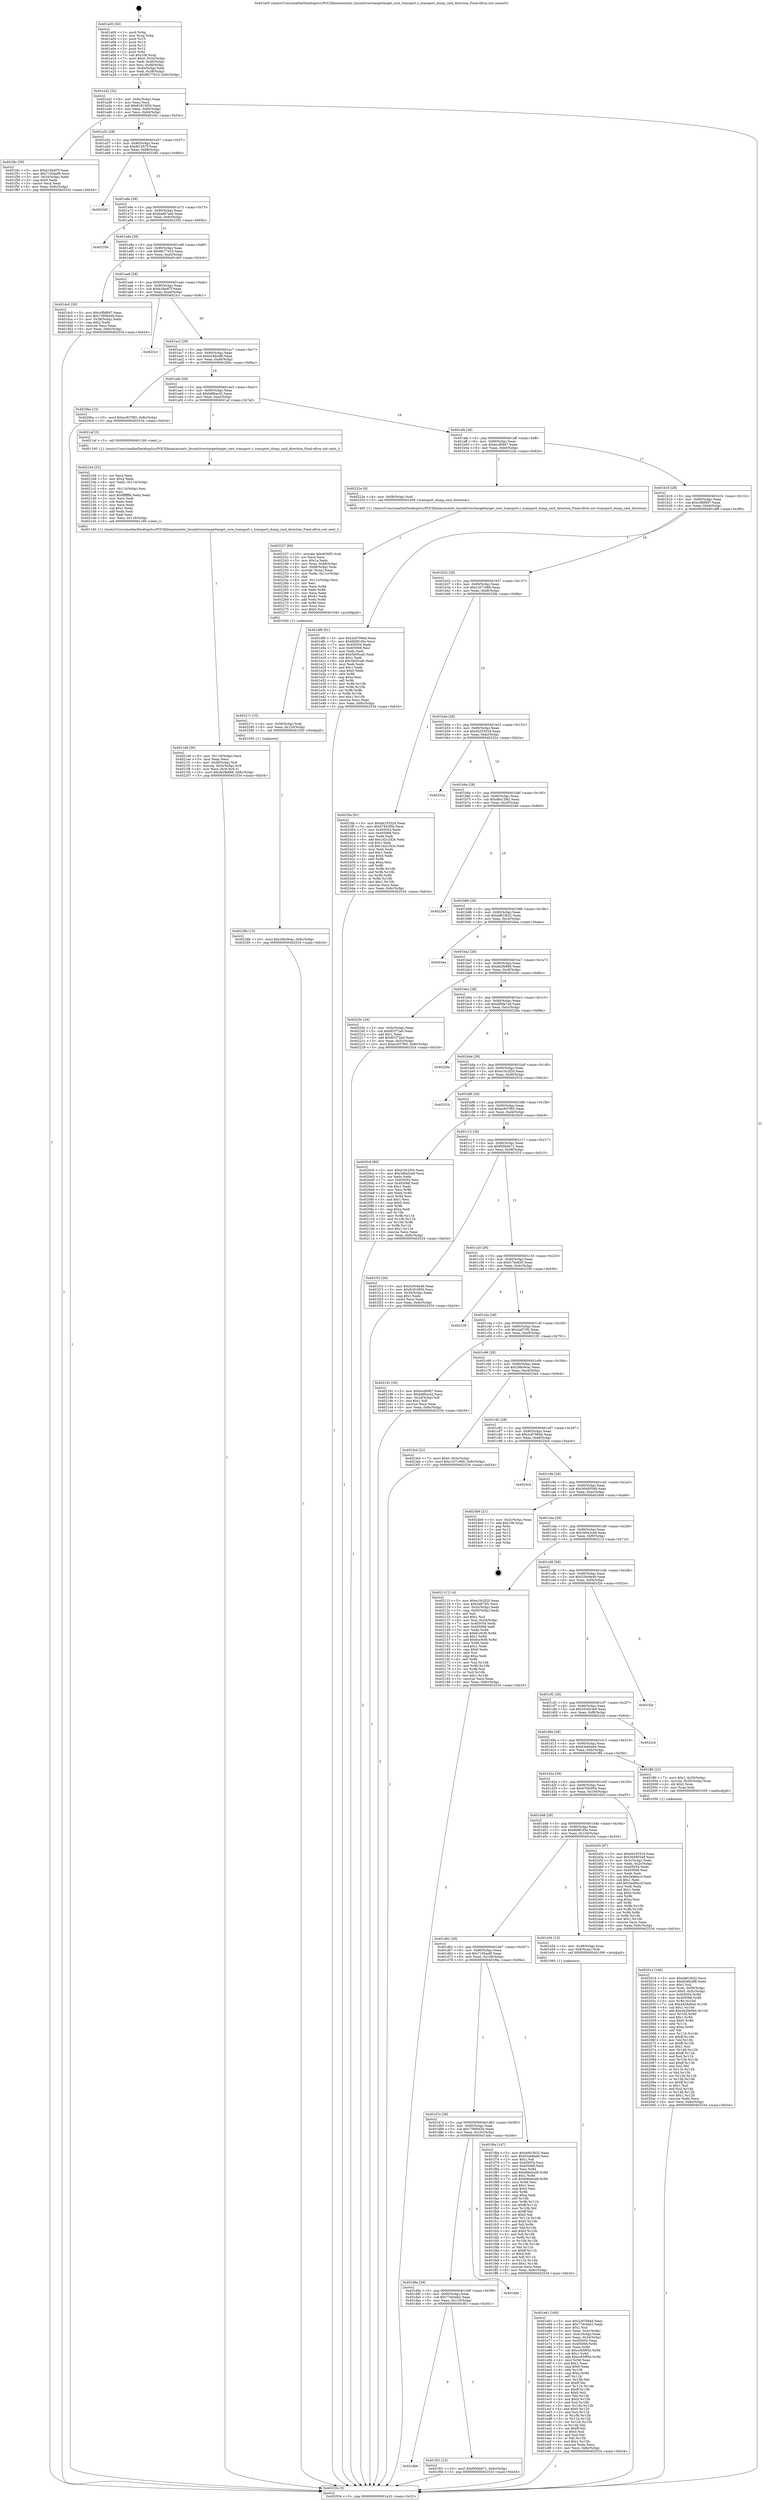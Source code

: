 digraph "0x401a00" {
  label = "0x401a00 (/mnt/c/Users/mathe/Desktop/tcc/POCII/binaries/extr_linuxdriverstargettarget_core_transport.c_transport_dump_cmd_direction_Final-ollvm.out::main(0))"
  labelloc = "t"
  node[shape=record]

  Entry [label="",width=0.3,height=0.3,shape=circle,fillcolor=black,style=filled]
  "0x401a32" [label="{
     0x401a32 [32]\l
     | [instrs]\l
     &nbsp;&nbsp;0x401a32 \<+6\>: mov -0x8c(%rbp),%eax\l
     &nbsp;&nbsp;0x401a38 \<+2\>: mov %eax,%ecx\l
     &nbsp;&nbsp;0x401a3a \<+6\>: sub $0x81810f30,%ecx\l
     &nbsp;&nbsp;0x401a40 \<+6\>: mov %eax,-0x90(%rbp)\l
     &nbsp;&nbsp;0x401a46 \<+6\>: mov %ecx,-0x94(%rbp)\l
     &nbsp;&nbsp;0x401a4c \<+6\>: je 0000000000401f4c \<main+0x54c\>\l
  }"]
  "0x401f4c" [label="{
     0x401f4c [30]\l
     | [instrs]\l
     &nbsp;&nbsp;0x401f4c \<+5\>: mov $0xb19a4f7f,%eax\l
     &nbsp;&nbsp;0x401f51 \<+5\>: mov $0x7195aef9,%ecx\l
     &nbsp;&nbsp;0x401f56 \<+3\>: mov -0x34(%rbp),%edx\l
     &nbsp;&nbsp;0x401f59 \<+3\>: cmp $0x0,%edx\l
     &nbsp;&nbsp;0x401f5c \<+3\>: cmove %ecx,%eax\l
     &nbsp;&nbsp;0x401f5f \<+6\>: mov %eax,-0x8c(%rbp)\l
     &nbsp;&nbsp;0x401f65 \<+5\>: jmp 0000000000402534 \<main+0xb34\>\l
  }"]
  "0x401a52" [label="{
     0x401a52 [28]\l
     | [instrs]\l
     &nbsp;&nbsp;0x401a52 \<+5\>: jmp 0000000000401a57 \<main+0x57\>\l
     &nbsp;&nbsp;0x401a57 \<+6\>: mov -0x90(%rbp),%eax\l
     &nbsp;&nbsp;0x401a5d \<+5\>: sub $0x8f12fc7f,%eax\l
     &nbsp;&nbsp;0x401a62 \<+6\>: mov %eax,-0x98(%rbp)\l
     &nbsp;&nbsp;0x401a68 \<+6\>: je 00000000004023d0 \<main+0x9d0\>\l
  }"]
  Exit [label="",width=0.3,height=0.3,shape=circle,fillcolor=black,style=filled,peripheries=2]
  "0x4023d0" [label="{
     0x4023d0\l
  }", style=dashed]
  "0x401a6e" [label="{
     0x401a6e [28]\l
     | [instrs]\l
     &nbsp;&nbsp;0x401a6e \<+5\>: jmp 0000000000401a73 \<main+0x73\>\l
     &nbsp;&nbsp;0x401a73 \<+6\>: mov -0x90(%rbp),%eax\l
     &nbsp;&nbsp;0x401a79 \<+5\>: sub $0x9ad67ae0,%eax\l
     &nbsp;&nbsp;0x401a7e \<+6\>: mov %eax,-0x9c(%rbp)\l
     &nbsp;&nbsp;0x401a84 \<+6\>: je 000000000040235b \<main+0x95b\>\l
  }"]
  "0x40228b" [label="{
     0x40228b [15]\l
     | [instrs]\l
     &nbsp;&nbsp;0x40228b \<+10\>: movl $0x29bc9cac,-0x8c(%rbp)\l
     &nbsp;&nbsp;0x402295 \<+5\>: jmp 0000000000402534 \<main+0xb34\>\l
  }"]
  "0x40235b" [label="{
     0x40235b\l
  }", style=dashed]
  "0x401a8a" [label="{
     0x401a8a [28]\l
     | [instrs]\l
     &nbsp;&nbsp;0x401a8a \<+5\>: jmp 0000000000401a8f \<main+0x8f\>\l
     &nbsp;&nbsp;0x401a8f \<+6\>: mov -0x90(%rbp),%eax\l
     &nbsp;&nbsp;0x401a95 \<+5\>: sub $0x9fc77d10,%eax\l
     &nbsp;&nbsp;0x401a9a \<+6\>: mov %eax,-0xa0(%rbp)\l
     &nbsp;&nbsp;0x401aa0 \<+6\>: je 0000000000401dc0 \<main+0x3c0\>\l
  }"]
  "0x40227c" [label="{
     0x40227c [15]\l
     | [instrs]\l
     &nbsp;&nbsp;0x40227c \<+4\>: mov -0x58(%rbp),%rdi\l
     &nbsp;&nbsp;0x402280 \<+6\>: mov %eax,-0x120(%rbp)\l
     &nbsp;&nbsp;0x402286 \<+5\>: call 0000000000401030 \<free@plt\>\l
     | [calls]\l
     &nbsp;&nbsp;0x401030 \{1\} (unknown)\l
  }"]
  "0x401dc0" [label="{
     0x401dc0 [30]\l
     | [instrs]\l
     &nbsp;&nbsp;0x401dc0 \<+5\>: mov $0xc0fbf697,%eax\l
     &nbsp;&nbsp;0x401dc5 \<+5\>: mov $0x7390b45b,%ecx\l
     &nbsp;&nbsp;0x401dca \<+3\>: mov -0x38(%rbp),%edx\l
     &nbsp;&nbsp;0x401dcd \<+3\>: cmp $0x2,%edx\l
     &nbsp;&nbsp;0x401dd0 \<+3\>: cmovne %ecx,%eax\l
     &nbsp;&nbsp;0x401dd3 \<+6\>: mov %eax,-0x8c(%rbp)\l
     &nbsp;&nbsp;0x401dd9 \<+5\>: jmp 0000000000402534 \<main+0xb34\>\l
  }"]
  "0x401aa6" [label="{
     0x401aa6 [28]\l
     | [instrs]\l
     &nbsp;&nbsp;0x401aa6 \<+5\>: jmp 0000000000401aab \<main+0xab\>\l
     &nbsp;&nbsp;0x401aab \<+6\>: mov -0x90(%rbp),%eax\l
     &nbsp;&nbsp;0x401ab1 \<+5\>: sub $0xb19a4f7f,%eax\l
     &nbsp;&nbsp;0x401ab6 \<+6\>: mov %eax,-0xa4(%rbp)\l
     &nbsp;&nbsp;0x401abc \<+6\>: je 00000000004023c1 \<main+0x9c1\>\l
  }"]
  "0x402534" [label="{
     0x402534 [5]\l
     | [instrs]\l
     &nbsp;&nbsp;0x402534 \<+5\>: jmp 0000000000401a32 \<main+0x32\>\l
  }"]
  "0x401a00" [label="{
     0x401a00 [50]\l
     | [instrs]\l
     &nbsp;&nbsp;0x401a00 \<+1\>: push %rbp\l
     &nbsp;&nbsp;0x401a01 \<+3\>: mov %rsp,%rbp\l
     &nbsp;&nbsp;0x401a04 \<+2\>: push %r15\l
     &nbsp;&nbsp;0x401a06 \<+2\>: push %r14\l
     &nbsp;&nbsp;0x401a08 \<+2\>: push %r13\l
     &nbsp;&nbsp;0x401a0a \<+2\>: push %r12\l
     &nbsp;&nbsp;0x401a0c \<+1\>: push %rbx\l
     &nbsp;&nbsp;0x401a0d \<+7\>: sub $0x108,%rsp\l
     &nbsp;&nbsp;0x401a14 \<+7\>: movl $0x0,-0x3c(%rbp)\l
     &nbsp;&nbsp;0x401a1b \<+3\>: mov %edi,-0x40(%rbp)\l
     &nbsp;&nbsp;0x401a1e \<+4\>: mov %rsi,-0x48(%rbp)\l
     &nbsp;&nbsp;0x401a22 \<+3\>: mov -0x40(%rbp),%edi\l
     &nbsp;&nbsp;0x401a25 \<+3\>: mov %edi,-0x38(%rbp)\l
     &nbsp;&nbsp;0x401a28 \<+10\>: movl $0x9fc77d10,-0x8c(%rbp)\l
  }"]
  "0x402237" [label="{
     0x402237 [69]\l
     | [instrs]\l
     &nbsp;&nbsp;0x402237 \<+10\>: movabs $0x4030f3,%rdi\l
     &nbsp;&nbsp;0x402241 \<+2\>: xor %ecx,%ecx\l
     &nbsp;&nbsp;0x402243 \<+5\>: mov $0x1a,%edx\l
     &nbsp;&nbsp;0x402248 \<+4\>: mov %rax,-0x68(%rbp)\l
     &nbsp;&nbsp;0x40224c \<+4\>: mov -0x68(%rbp),%rax\l
     &nbsp;&nbsp;0x402250 \<+3\>: movzbl (%rax),%eax\l
     &nbsp;&nbsp;0x402253 \<+6\>: mov %edx,-0x11c(%rbp)\l
     &nbsp;&nbsp;0x402259 \<+1\>: cltd\l
     &nbsp;&nbsp;0x40225a \<+6\>: mov -0x11c(%rbp),%esi\l
     &nbsp;&nbsp;0x402260 \<+2\>: idiv %esi\l
     &nbsp;&nbsp;0x402262 \<+3\>: mov %ecx,%r8d\l
     &nbsp;&nbsp;0x402265 \<+3\>: sub %edx,%r8d\l
     &nbsp;&nbsp;0x402268 \<+2\>: mov %ecx,%edx\l
     &nbsp;&nbsp;0x40226a \<+3\>: sub $0x61,%edx\l
     &nbsp;&nbsp;0x40226d \<+3\>: add %edx,%r8d\l
     &nbsp;&nbsp;0x402270 \<+3\>: sub %r8d,%ecx\l
     &nbsp;&nbsp;0x402273 \<+2\>: mov %ecx,%esi\l
     &nbsp;&nbsp;0x402275 \<+2\>: mov $0x0,%al\l
     &nbsp;&nbsp;0x402277 \<+5\>: call 0000000000401040 \<printf@plt\>\l
     | [calls]\l
     &nbsp;&nbsp;0x401040 \{1\} (unknown)\l
  }"]
  "0x4023c1" [label="{
     0x4023c1\l
  }", style=dashed]
  "0x401ac2" [label="{
     0x401ac2 [28]\l
     | [instrs]\l
     &nbsp;&nbsp;0x401ac2 \<+5\>: jmp 0000000000401ac7 \<main+0xc7\>\l
     &nbsp;&nbsp;0x401ac7 \<+6\>: mov -0x90(%rbp),%eax\l
     &nbsp;&nbsp;0x401acd \<+5\>: sub $0xb246cdf8,%eax\l
     &nbsp;&nbsp;0x401ad2 \<+6\>: mov %eax,-0xa8(%rbp)\l
     &nbsp;&nbsp;0x401ad8 \<+6\>: je 00000000004020ba \<main+0x6ba\>\l
  }"]
  "0x4021e8" [label="{
     0x4021e8 [36]\l
     | [instrs]\l
     &nbsp;&nbsp;0x4021e8 \<+6\>: mov -0x118(%rbp),%ecx\l
     &nbsp;&nbsp;0x4021ee \<+3\>: imul %eax,%ecx\l
     &nbsp;&nbsp;0x4021f1 \<+4\>: mov -0x58(%rbp),%r8\l
     &nbsp;&nbsp;0x4021f5 \<+4\>: movslq -0x5c(%rbp),%r9\l
     &nbsp;&nbsp;0x4021f9 \<+4\>: mov %ecx,(%r8,%r9,4)\l
     &nbsp;&nbsp;0x4021fd \<+10\>: movl $0xde2fe868,-0x8c(%rbp)\l
     &nbsp;&nbsp;0x402207 \<+5\>: jmp 0000000000402534 \<main+0xb34\>\l
  }"]
  "0x4020ba" [label="{
     0x4020ba [15]\l
     | [instrs]\l
     &nbsp;&nbsp;0x4020ba \<+10\>: movl $0xec937f65,-0x8c(%rbp)\l
     &nbsp;&nbsp;0x4020c4 \<+5\>: jmp 0000000000402534 \<main+0xb34\>\l
  }"]
  "0x401ade" [label="{
     0x401ade [28]\l
     | [instrs]\l
     &nbsp;&nbsp;0x401ade \<+5\>: jmp 0000000000401ae3 \<main+0xe3\>\l
     &nbsp;&nbsp;0x401ae3 \<+6\>: mov -0x90(%rbp),%eax\l
     &nbsp;&nbsp;0x401ae9 \<+5\>: sub $0xb8f0ac42,%eax\l
     &nbsp;&nbsp;0x401aee \<+6\>: mov %eax,-0xac(%rbp)\l
     &nbsp;&nbsp;0x401af4 \<+6\>: je 00000000004021af \<main+0x7af\>\l
  }"]
  "0x4021b4" [label="{
     0x4021b4 [52]\l
     | [instrs]\l
     &nbsp;&nbsp;0x4021b4 \<+2\>: xor %ecx,%ecx\l
     &nbsp;&nbsp;0x4021b6 \<+5\>: mov $0x2,%edx\l
     &nbsp;&nbsp;0x4021bb \<+6\>: mov %edx,-0x114(%rbp)\l
     &nbsp;&nbsp;0x4021c1 \<+1\>: cltd\l
     &nbsp;&nbsp;0x4021c2 \<+6\>: mov -0x114(%rbp),%esi\l
     &nbsp;&nbsp;0x4021c8 \<+2\>: idiv %esi\l
     &nbsp;&nbsp;0x4021ca \<+6\>: imul $0xfffffffe,%edx,%edx\l
     &nbsp;&nbsp;0x4021d0 \<+2\>: mov %ecx,%edi\l
     &nbsp;&nbsp;0x4021d2 \<+2\>: sub %edx,%edi\l
     &nbsp;&nbsp;0x4021d4 \<+2\>: mov %ecx,%edx\l
     &nbsp;&nbsp;0x4021d6 \<+3\>: sub $0x1,%edx\l
     &nbsp;&nbsp;0x4021d9 \<+2\>: add %edx,%edi\l
     &nbsp;&nbsp;0x4021db \<+2\>: sub %edi,%ecx\l
     &nbsp;&nbsp;0x4021dd \<+6\>: mov %ecx,-0x118(%rbp)\l
     &nbsp;&nbsp;0x4021e3 \<+5\>: call 0000000000401160 \<next_i\>\l
     | [calls]\l
     &nbsp;&nbsp;0x401160 \{1\} (/mnt/c/Users/mathe/Desktop/tcc/POCII/binaries/extr_linuxdriverstargettarget_core_transport.c_transport_dump_cmd_direction_Final-ollvm.out::next_i)\l
  }"]
  "0x4021af" [label="{
     0x4021af [5]\l
     | [instrs]\l
     &nbsp;&nbsp;0x4021af \<+5\>: call 0000000000401160 \<next_i\>\l
     | [calls]\l
     &nbsp;&nbsp;0x401160 \{1\} (/mnt/c/Users/mathe/Desktop/tcc/POCII/binaries/extr_linuxdriverstargettarget_core_transport.c_transport_dump_cmd_direction_Final-ollvm.out::next_i)\l
  }"]
  "0x401afa" [label="{
     0x401afa [28]\l
     | [instrs]\l
     &nbsp;&nbsp;0x401afa \<+5\>: jmp 0000000000401aff \<main+0xff\>\l
     &nbsp;&nbsp;0x401aff \<+6\>: mov -0x90(%rbp),%eax\l
     &nbsp;&nbsp;0x401b05 \<+5\>: sub $0xbcc80fd7,%eax\l
     &nbsp;&nbsp;0x401b0a \<+6\>: mov %eax,-0xb0(%rbp)\l
     &nbsp;&nbsp;0x401b10 \<+6\>: je 000000000040222e \<main+0x82e\>\l
  }"]
  "0x402014" [label="{
     0x402014 [166]\l
     | [instrs]\l
     &nbsp;&nbsp;0x402014 \<+5\>: mov $0xdd61fb32,%ecx\l
     &nbsp;&nbsp;0x402019 \<+5\>: mov $0xb246cdf8,%edx\l
     &nbsp;&nbsp;0x40201e \<+3\>: mov $0x1,%sil\l
     &nbsp;&nbsp;0x402021 \<+4\>: mov %rax,-0x58(%rbp)\l
     &nbsp;&nbsp;0x402025 \<+7\>: movl $0x0,-0x5c(%rbp)\l
     &nbsp;&nbsp;0x40202c \<+8\>: mov 0x405054,%r8d\l
     &nbsp;&nbsp;0x402034 \<+8\>: mov 0x405068,%r9d\l
     &nbsp;&nbsp;0x40203c \<+3\>: mov %r8d,%r10d\l
     &nbsp;&nbsp;0x40203f \<+7\>: sub $0x4428e944,%r10d\l
     &nbsp;&nbsp;0x402046 \<+4\>: sub $0x1,%r10d\l
     &nbsp;&nbsp;0x40204a \<+7\>: add $0x4428e944,%r10d\l
     &nbsp;&nbsp;0x402051 \<+4\>: imul %r10d,%r8d\l
     &nbsp;&nbsp;0x402055 \<+4\>: and $0x1,%r8d\l
     &nbsp;&nbsp;0x402059 \<+4\>: cmp $0x0,%r8d\l
     &nbsp;&nbsp;0x40205d \<+4\>: sete %r11b\l
     &nbsp;&nbsp;0x402061 \<+4\>: cmp $0xa,%r9d\l
     &nbsp;&nbsp;0x402065 \<+3\>: setl %bl\l
     &nbsp;&nbsp;0x402068 \<+3\>: mov %r11b,%r14b\l
     &nbsp;&nbsp;0x40206b \<+4\>: xor $0xff,%r14b\l
     &nbsp;&nbsp;0x40206f \<+3\>: mov %bl,%r15b\l
     &nbsp;&nbsp;0x402072 \<+4\>: xor $0xff,%r15b\l
     &nbsp;&nbsp;0x402076 \<+4\>: xor $0x1,%sil\l
     &nbsp;&nbsp;0x40207a \<+3\>: mov %r14b,%r12b\l
     &nbsp;&nbsp;0x40207d \<+4\>: and $0xff,%r12b\l
     &nbsp;&nbsp;0x402081 \<+3\>: and %sil,%r11b\l
     &nbsp;&nbsp;0x402084 \<+3\>: mov %r15b,%r13b\l
     &nbsp;&nbsp;0x402087 \<+4\>: and $0xff,%r13b\l
     &nbsp;&nbsp;0x40208b \<+3\>: and %sil,%bl\l
     &nbsp;&nbsp;0x40208e \<+3\>: or %r11b,%r12b\l
     &nbsp;&nbsp;0x402091 \<+3\>: or %bl,%r13b\l
     &nbsp;&nbsp;0x402094 \<+3\>: xor %r13b,%r12b\l
     &nbsp;&nbsp;0x402097 \<+3\>: or %r15b,%r14b\l
     &nbsp;&nbsp;0x40209a \<+4\>: xor $0xff,%r14b\l
     &nbsp;&nbsp;0x40209e \<+4\>: or $0x1,%sil\l
     &nbsp;&nbsp;0x4020a2 \<+3\>: and %sil,%r14b\l
     &nbsp;&nbsp;0x4020a5 \<+3\>: or %r14b,%r12b\l
     &nbsp;&nbsp;0x4020a8 \<+4\>: test $0x1,%r12b\l
     &nbsp;&nbsp;0x4020ac \<+3\>: cmovne %edx,%ecx\l
     &nbsp;&nbsp;0x4020af \<+6\>: mov %ecx,-0x8c(%rbp)\l
     &nbsp;&nbsp;0x4020b5 \<+5\>: jmp 0000000000402534 \<main+0xb34\>\l
  }"]
  "0x40222e" [label="{
     0x40222e [9]\l
     | [instrs]\l
     &nbsp;&nbsp;0x40222e \<+4\>: mov -0x58(%rbp),%rdi\l
     &nbsp;&nbsp;0x402232 \<+5\>: call 0000000000401400 \<transport_dump_cmd_direction\>\l
     | [calls]\l
     &nbsp;&nbsp;0x401400 \{1\} (/mnt/c/Users/mathe/Desktop/tcc/POCII/binaries/extr_linuxdriverstargettarget_core_transport.c_transport_dump_cmd_direction_Final-ollvm.out::transport_dump_cmd_direction)\l
  }"]
  "0x401b16" [label="{
     0x401b16 [28]\l
     | [instrs]\l
     &nbsp;&nbsp;0x401b16 \<+5\>: jmp 0000000000401b1b \<main+0x11b\>\l
     &nbsp;&nbsp;0x401b1b \<+6\>: mov -0x90(%rbp),%eax\l
     &nbsp;&nbsp;0x401b21 \<+5\>: sub $0xc0fbf697,%eax\l
     &nbsp;&nbsp;0x401b26 \<+6\>: mov %eax,-0xb4(%rbp)\l
     &nbsp;&nbsp;0x401b2c \<+6\>: je 0000000000401df9 \<main+0x3f9\>\l
  }"]
  "0x401db6" [label="{
     0x401db6\l
  }", style=dashed]
  "0x401df9" [label="{
     0x401df9 [91]\l
     | [instrs]\l
     &nbsp;&nbsp;0x401df9 \<+5\>: mov $0x2c67084d,%eax\l
     &nbsp;&nbsp;0x401dfe \<+5\>: mov $0x6b9f1d5e,%ecx\l
     &nbsp;&nbsp;0x401e03 \<+7\>: mov 0x405054,%edx\l
     &nbsp;&nbsp;0x401e0a \<+7\>: mov 0x405068,%esi\l
     &nbsp;&nbsp;0x401e11 \<+2\>: mov %edx,%edi\l
     &nbsp;&nbsp;0x401e13 \<+6\>: add $0x5b05cafc,%edi\l
     &nbsp;&nbsp;0x401e19 \<+3\>: sub $0x1,%edi\l
     &nbsp;&nbsp;0x401e1c \<+6\>: sub $0x5b05cafc,%edi\l
     &nbsp;&nbsp;0x401e22 \<+3\>: imul %edi,%edx\l
     &nbsp;&nbsp;0x401e25 \<+3\>: and $0x1,%edx\l
     &nbsp;&nbsp;0x401e28 \<+3\>: cmp $0x0,%edx\l
     &nbsp;&nbsp;0x401e2b \<+4\>: sete %r8b\l
     &nbsp;&nbsp;0x401e2f \<+3\>: cmp $0xa,%esi\l
     &nbsp;&nbsp;0x401e32 \<+4\>: setl %r9b\l
     &nbsp;&nbsp;0x401e36 \<+3\>: mov %r8b,%r10b\l
     &nbsp;&nbsp;0x401e39 \<+3\>: and %r9b,%r10b\l
     &nbsp;&nbsp;0x401e3c \<+3\>: xor %r9b,%r8b\l
     &nbsp;&nbsp;0x401e3f \<+3\>: or %r8b,%r10b\l
     &nbsp;&nbsp;0x401e42 \<+4\>: test $0x1,%r10b\l
     &nbsp;&nbsp;0x401e46 \<+3\>: cmovne %ecx,%eax\l
     &nbsp;&nbsp;0x401e49 \<+6\>: mov %eax,-0x8c(%rbp)\l
     &nbsp;&nbsp;0x401e4f \<+5\>: jmp 0000000000402534 \<main+0xb34\>\l
  }"]
  "0x401b32" [label="{
     0x401b32 [28]\l
     | [instrs]\l
     &nbsp;&nbsp;0x401b32 \<+5\>: jmp 0000000000401b37 \<main+0x137\>\l
     &nbsp;&nbsp;0x401b37 \<+6\>: mov -0x90(%rbp),%eax\l
     &nbsp;&nbsp;0x401b3d \<+5\>: sub $0xc1671669,%eax\l
     &nbsp;&nbsp;0x401b42 \<+6\>: mov %eax,-0xb8(%rbp)\l
     &nbsp;&nbsp;0x401b48 \<+6\>: je 00000000004023fa \<main+0x9fa\>\l
  }"]
  "0x401f01" [label="{
     0x401f01 [15]\l
     | [instrs]\l
     &nbsp;&nbsp;0x401f01 \<+10\>: movl $0xf45bbb71,-0x8c(%rbp)\l
     &nbsp;&nbsp;0x401f0b \<+5\>: jmp 0000000000402534 \<main+0xb34\>\l
  }"]
  "0x4023fa" [label="{
     0x4023fa [91]\l
     | [instrs]\l
     &nbsp;&nbsp;0x4023fa \<+5\>: mov $0xd425552d,%eax\l
     &nbsp;&nbsp;0x4023ff \<+5\>: mov $0x67843f5b,%ecx\l
     &nbsp;&nbsp;0x402404 \<+7\>: mov 0x405054,%edx\l
     &nbsp;&nbsp;0x40240b \<+7\>: mov 0x405068,%esi\l
     &nbsp;&nbsp;0x402412 \<+2\>: mov %edx,%edi\l
     &nbsp;&nbsp;0x402414 \<+6\>: add $0x1d2c242e,%edi\l
     &nbsp;&nbsp;0x40241a \<+3\>: sub $0x1,%edi\l
     &nbsp;&nbsp;0x40241d \<+6\>: sub $0x1d2c242e,%edi\l
     &nbsp;&nbsp;0x402423 \<+3\>: imul %edi,%edx\l
     &nbsp;&nbsp;0x402426 \<+3\>: and $0x1,%edx\l
     &nbsp;&nbsp;0x402429 \<+3\>: cmp $0x0,%edx\l
     &nbsp;&nbsp;0x40242c \<+4\>: sete %r8b\l
     &nbsp;&nbsp;0x402430 \<+3\>: cmp $0xa,%esi\l
     &nbsp;&nbsp;0x402433 \<+4\>: setl %r9b\l
     &nbsp;&nbsp;0x402437 \<+3\>: mov %r8b,%r10b\l
     &nbsp;&nbsp;0x40243a \<+3\>: and %r9b,%r10b\l
     &nbsp;&nbsp;0x40243d \<+3\>: xor %r9b,%r8b\l
     &nbsp;&nbsp;0x402440 \<+3\>: or %r8b,%r10b\l
     &nbsp;&nbsp;0x402443 \<+4\>: test $0x1,%r10b\l
     &nbsp;&nbsp;0x402447 \<+3\>: cmovne %ecx,%eax\l
     &nbsp;&nbsp;0x40244a \<+6\>: mov %eax,-0x8c(%rbp)\l
     &nbsp;&nbsp;0x402450 \<+5\>: jmp 0000000000402534 \<main+0xb34\>\l
  }"]
  "0x401b4e" [label="{
     0x401b4e [28]\l
     | [instrs]\l
     &nbsp;&nbsp;0x401b4e \<+5\>: jmp 0000000000401b53 \<main+0x153\>\l
     &nbsp;&nbsp;0x401b53 \<+6\>: mov -0x90(%rbp),%eax\l
     &nbsp;&nbsp;0x401b59 \<+5\>: sub $0xd425552d,%eax\l
     &nbsp;&nbsp;0x401b5e \<+6\>: mov %eax,-0xbc(%rbp)\l
     &nbsp;&nbsp;0x401b64 \<+6\>: je 000000000040252a \<main+0xb2a\>\l
  }"]
  "0x401d9a" [label="{
     0x401d9a [28]\l
     | [instrs]\l
     &nbsp;&nbsp;0x401d9a \<+5\>: jmp 0000000000401d9f \<main+0x39f\>\l
     &nbsp;&nbsp;0x401d9f \<+6\>: mov -0x90(%rbp),%eax\l
     &nbsp;&nbsp;0x401da5 \<+5\>: sub $0x77dc0eb2,%eax\l
     &nbsp;&nbsp;0x401daa \<+6\>: mov %eax,-0x110(%rbp)\l
     &nbsp;&nbsp;0x401db0 \<+6\>: je 0000000000401f01 \<main+0x501\>\l
  }"]
  "0x40252a" [label="{
     0x40252a\l
  }", style=dashed]
  "0x401b6a" [label="{
     0x401b6a [28]\l
     | [instrs]\l
     &nbsp;&nbsp;0x401b6a \<+5\>: jmp 0000000000401b6f \<main+0x16f\>\l
     &nbsp;&nbsp;0x401b6f \<+6\>: mov -0x90(%rbp),%eax\l
     &nbsp;&nbsp;0x401b75 \<+5\>: sub $0xd8e12fe2,%eax\l
     &nbsp;&nbsp;0x401b7a \<+6\>: mov %eax,-0xc0(%rbp)\l
     &nbsp;&nbsp;0x401b80 \<+6\>: je 00000000004022e9 \<main+0x8e9\>\l
  }"]
  "0x401dde" [label="{
     0x401dde\l
  }", style=dashed]
  "0x4022e9" [label="{
     0x4022e9\l
  }", style=dashed]
  "0x401b86" [label="{
     0x401b86 [28]\l
     | [instrs]\l
     &nbsp;&nbsp;0x401b86 \<+5\>: jmp 0000000000401b8b \<main+0x18b\>\l
     &nbsp;&nbsp;0x401b8b \<+6\>: mov -0x90(%rbp),%eax\l
     &nbsp;&nbsp;0x401b91 \<+5\>: sub $0xdd61fb32,%eax\l
     &nbsp;&nbsp;0x401b96 \<+6\>: mov %eax,-0xc4(%rbp)\l
     &nbsp;&nbsp;0x401b9c \<+6\>: je 00000000004024ea \<main+0xaea\>\l
  }"]
  "0x401d7e" [label="{
     0x401d7e [28]\l
     | [instrs]\l
     &nbsp;&nbsp;0x401d7e \<+5\>: jmp 0000000000401d83 \<main+0x383\>\l
     &nbsp;&nbsp;0x401d83 \<+6\>: mov -0x90(%rbp),%eax\l
     &nbsp;&nbsp;0x401d89 \<+5\>: sub $0x7390b45b,%eax\l
     &nbsp;&nbsp;0x401d8e \<+6\>: mov %eax,-0x10c(%rbp)\l
     &nbsp;&nbsp;0x401d94 \<+6\>: je 0000000000401dde \<main+0x3de\>\l
  }"]
  "0x4024ea" [label="{
     0x4024ea\l
  }", style=dashed]
  "0x401ba2" [label="{
     0x401ba2 [28]\l
     | [instrs]\l
     &nbsp;&nbsp;0x401ba2 \<+5\>: jmp 0000000000401ba7 \<main+0x1a7\>\l
     &nbsp;&nbsp;0x401ba7 \<+6\>: mov -0x90(%rbp),%eax\l
     &nbsp;&nbsp;0x401bad \<+5\>: sub $0xde2fe868,%eax\l
     &nbsp;&nbsp;0x401bb2 \<+6\>: mov %eax,-0xc8(%rbp)\l
     &nbsp;&nbsp;0x401bb8 \<+6\>: je 000000000040220c \<main+0x80c\>\l
  }"]
  "0x401f6a" [label="{
     0x401f6a [147]\l
     | [instrs]\l
     &nbsp;&nbsp;0x401f6a \<+5\>: mov $0xdd61fb32,%eax\l
     &nbsp;&nbsp;0x401f6f \<+5\>: mov $0x63eb6ad4,%ecx\l
     &nbsp;&nbsp;0x401f74 \<+2\>: mov $0x1,%dl\l
     &nbsp;&nbsp;0x401f76 \<+7\>: mov 0x405054,%esi\l
     &nbsp;&nbsp;0x401f7d \<+7\>: mov 0x405068,%edi\l
     &nbsp;&nbsp;0x401f84 \<+3\>: mov %esi,%r8d\l
     &nbsp;&nbsp;0x401f87 \<+7\>: add $0xfd6e0cd9,%r8d\l
     &nbsp;&nbsp;0x401f8e \<+4\>: sub $0x1,%r8d\l
     &nbsp;&nbsp;0x401f92 \<+7\>: sub $0xfd6e0cd9,%r8d\l
     &nbsp;&nbsp;0x401f99 \<+4\>: imul %r8d,%esi\l
     &nbsp;&nbsp;0x401f9d \<+3\>: and $0x1,%esi\l
     &nbsp;&nbsp;0x401fa0 \<+3\>: cmp $0x0,%esi\l
     &nbsp;&nbsp;0x401fa3 \<+4\>: sete %r9b\l
     &nbsp;&nbsp;0x401fa7 \<+3\>: cmp $0xa,%edi\l
     &nbsp;&nbsp;0x401faa \<+4\>: setl %r10b\l
     &nbsp;&nbsp;0x401fae \<+3\>: mov %r9b,%r11b\l
     &nbsp;&nbsp;0x401fb1 \<+4\>: xor $0xff,%r11b\l
     &nbsp;&nbsp;0x401fb5 \<+3\>: mov %r10b,%bl\l
     &nbsp;&nbsp;0x401fb8 \<+3\>: xor $0xff,%bl\l
     &nbsp;&nbsp;0x401fbb \<+3\>: xor $0x0,%dl\l
     &nbsp;&nbsp;0x401fbe \<+3\>: mov %r11b,%r14b\l
     &nbsp;&nbsp;0x401fc1 \<+4\>: and $0x0,%r14b\l
     &nbsp;&nbsp;0x401fc5 \<+3\>: and %dl,%r9b\l
     &nbsp;&nbsp;0x401fc8 \<+3\>: mov %bl,%r15b\l
     &nbsp;&nbsp;0x401fcb \<+4\>: and $0x0,%r15b\l
     &nbsp;&nbsp;0x401fcf \<+3\>: and %dl,%r10b\l
     &nbsp;&nbsp;0x401fd2 \<+3\>: or %r9b,%r14b\l
     &nbsp;&nbsp;0x401fd5 \<+3\>: or %r10b,%r15b\l
     &nbsp;&nbsp;0x401fd8 \<+3\>: xor %r15b,%r14b\l
     &nbsp;&nbsp;0x401fdb \<+3\>: or %bl,%r11b\l
     &nbsp;&nbsp;0x401fde \<+4\>: xor $0xff,%r11b\l
     &nbsp;&nbsp;0x401fe2 \<+3\>: or $0x0,%dl\l
     &nbsp;&nbsp;0x401fe5 \<+3\>: and %dl,%r11b\l
     &nbsp;&nbsp;0x401fe8 \<+3\>: or %r11b,%r14b\l
     &nbsp;&nbsp;0x401feb \<+4\>: test $0x1,%r14b\l
     &nbsp;&nbsp;0x401fef \<+3\>: cmovne %ecx,%eax\l
     &nbsp;&nbsp;0x401ff2 \<+6\>: mov %eax,-0x8c(%rbp)\l
     &nbsp;&nbsp;0x401ff8 \<+5\>: jmp 0000000000402534 \<main+0xb34\>\l
  }"]
  "0x40220c" [label="{
     0x40220c [34]\l
     | [instrs]\l
     &nbsp;&nbsp;0x40220c \<+3\>: mov -0x5c(%rbp),%eax\l
     &nbsp;&nbsp;0x40220f \<+5\>: sub $0x8f1f72a0,%eax\l
     &nbsp;&nbsp;0x402214 \<+3\>: add $0x1,%eax\l
     &nbsp;&nbsp;0x402217 \<+5\>: add $0x8f1f72a0,%eax\l
     &nbsp;&nbsp;0x40221c \<+3\>: mov %eax,-0x5c(%rbp)\l
     &nbsp;&nbsp;0x40221f \<+10\>: movl $0xec937f65,-0x8c(%rbp)\l
     &nbsp;&nbsp;0x402229 \<+5\>: jmp 0000000000402534 \<main+0xb34\>\l
  }"]
  "0x401bbe" [label="{
     0x401bbe [28]\l
     | [instrs]\l
     &nbsp;&nbsp;0x401bbe \<+5\>: jmp 0000000000401bc3 \<main+0x1c3\>\l
     &nbsp;&nbsp;0x401bc3 \<+6\>: mov -0x90(%rbp),%eax\l
     &nbsp;&nbsp;0x401bc9 \<+5\>: sub $0xdf58e7a9,%eax\l
     &nbsp;&nbsp;0x401bce \<+6\>: mov %eax,-0xcc(%rbp)\l
     &nbsp;&nbsp;0x401bd4 \<+6\>: je 000000000040229a \<main+0x89a\>\l
  }"]
  "0x401e61" [label="{
     0x401e61 [160]\l
     | [instrs]\l
     &nbsp;&nbsp;0x401e61 \<+5\>: mov $0x2c67084d,%ecx\l
     &nbsp;&nbsp;0x401e66 \<+5\>: mov $0x77dc0eb2,%edx\l
     &nbsp;&nbsp;0x401e6b \<+3\>: mov $0x1,%sil\l
     &nbsp;&nbsp;0x401e6e \<+3\>: mov %eax,-0x4c(%rbp)\l
     &nbsp;&nbsp;0x401e71 \<+3\>: mov -0x4c(%rbp),%eax\l
     &nbsp;&nbsp;0x401e74 \<+3\>: mov %eax,-0x34(%rbp)\l
     &nbsp;&nbsp;0x401e77 \<+7\>: mov 0x405054,%eax\l
     &nbsp;&nbsp;0x401e7e \<+8\>: mov 0x405068,%r8d\l
     &nbsp;&nbsp;0x401e86 \<+3\>: mov %eax,%r9d\l
     &nbsp;&nbsp;0x401e89 \<+7\>: sub $0xcc65f95e,%r9d\l
     &nbsp;&nbsp;0x401e90 \<+4\>: sub $0x1,%r9d\l
     &nbsp;&nbsp;0x401e94 \<+7\>: add $0xcc65f95e,%r9d\l
     &nbsp;&nbsp;0x401e9b \<+4\>: imul %r9d,%eax\l
     &nbsp;&nbsp;0x401e9f \<+3\>: and $0x1,%eax\l
     &nbsp;&nbsp;0x401ea2 \<+3\>: cmp $0x0,%eax\l
     &nbsp;&nbsp;0x401ea5 \<+4\>: sete %r10b\l
     &nbsp;&nbsp;0x401ea9 \<+4\>: cmp $0xa,%r8d\l
     &nbsp;&nbsp;0x401ead \<+4\>: setl %r11b\l
     &nbsp;&nbsp;0x401eb1 \<+3\>: mov %r10b,%bl\l
     &nbsp;&nbsp;0x401eb4 \<+3\>: xor $0xff,%bl\l
     &nbsp;&nbsp;0x401eb7 \<+3\>: mov %r11b,%r14b\l
     &nbsp;&nbsp;0x401eba \<+4\>: xor $0xff,%r14b\l
     &nbsp;&nbsp;0x401ebe \<+4\>: xor $0x0,%sil\l
     &nbsp;&nbsp;0x401ec2 \<+3\>: mov %bl,%r15b\l
     &nbsp;&nbsp;0x401ec5 \<+4\>: and $0x0,%r15b\l
     &nbsp;&nbsp;0x401ec9 \<+3\>: and %sil,%r10b\l
     &nbsp;&nbsp;0x401ecc \<+3\>: mov %r14b,%r12b\l
     &nbsp;&nbsp;0x401ecf \<+4\>: and $0x0,%r12b\l
     &nbsp;&nbsp;0x401ed3 \<+3\>: and %sil,%r11b\l
     &nbsp;&nbsp;0x401ed6 \<+3\>: or %r10b,%r15b\l
     &nbsp;&nbsp;0x401ed9 \<+3\>: or %r11b,%r12b\l
     &nbsp;&nbsp;0x401edc \<+3\>: xor %r12b,%r15b\l
     &nbsp;&nbsp;0x401edf \<+3\>: or %r14b,%bl\l
     &nbsp;&nbsp;0x401ee2 \<+3\>: xor $0xff,%bl\l
     &nbsp;&nbsp;0x401ee5 \<+4\>: or $0x0,%sil\l
     &nbsp;&nbsp;0x401ee9 \<+3\>: and %sil,%bl\l
     &nbsp;&nbsp;0x401eec \<+3\>: or %bl,%r15b\l
     &nbsp;&nbsp;0x401eef \<+4\>: test $0x1,%r15b\l
     &nbsp;&nbsp;0x401ef3 \<+3\>: cmovne %edx,%ecx\l
     &nbsp;&nbsp;0x401ef6 \<+6\>: mov %ecx,-0x8c(%rbp)\l
     &nbsp;&nbsp;0x401efc \<+5\>: jmp 0000000000402534 \<main+0xb34\>\l
  }"]
  "0x40229a" [label="{
     0x40229a\l
  }", style=dashed]
  "0x401bda" [label="{
     0x401bda [28]\l
     | [instrs]\l
     &nbsp;&nbsp;0x401bda \<+5\>: jmp 0000000000401bdf \<main+0x1df\>\l
     &nbsp;&nbsp;0x401bdf \<+6\>: mov -0x90(%rbp),%eax\l
     &nbsp;&nbsp;0x401be5 \<+5\>: sub $0xe10c2f20,%eax\l
     &nbsp;&nbsp;0x401bea \<+6\>: mov %eax,-0xd0(%rbp)\l
     &nbsp;&nbsp;0x401bf0 \<+6\>: je 000000000040251b \<main+0xb1b\>\l
  }"]
  "0x401d62" [label="{
     0x401d62 [28]\l
     | [instrs]\l
     &nbsp;&nbsp;0x401d62 \<+5\>: jmp 0000000000401d67 \<main+0x367\>\l
     &nbsp;&nbsp;0x401d67 \<+6\>: mov -0x90(%rbp),%eax\l
     &nbsp;&nbsp;0x401d6d \<+5\>: sub $0x7195aef9,%eax\l
     &nbsp;&nbsp;0x401d72 \<+6\>: mov %eax,-0x108(%rbp)\l
     &nbsp;&nbsp;0x401d78 \<+6\>: je 0000000000401f6a \<main+0x56a\>\l
  }"]
  "0x40251b" [label="{
     0x40251b\l
  }", style=dashed]
  "0x401bf6" [label="{
     0x401bf6 [28]\l
     | [instrs]\l
     &nbsp;&nbsp;0x401bf6 \<+5\>: jmp 0000000000401bfb \<main+0x1fb\>\l
     &nbsp;&nbsp;0x401bfb \<+6\>: mov -0x90(%rbp),%eax\l
     &nbsp;&nbsp;0x401c01 \<+5\>: sub $0xec937f65,%eax\l
     &nbsp;&nbsp;0x401c06 \<+6\>: mov %eax,-0xd4(%rbp)\l
     &nbsp;&nbsp;0x401c0c \<+6\>: je 00000000004020c9 \<main+0x6c9\>\l
  }"]
  "0x401e54" [label="{
     0x401e54 [13]\l
     | [instrs]\l
     &nbsp;&nbsp;0x401e54 \<+4\>: mov -0x48(%rbp),%rax\l
     &nbsp;&nbsp;0x401e58 \<+4\>: mov 0x8(%rax),%rdi\l
     &nbsp;&nbsp;0x401e5c \<+5\>: call 0000000000401060 \<atoi@plt\>\l
     | [calls]\l
     &nbsp;&nbsp;0x401060 \{1\} (unknown)\l
  }"]
  "0x4020c9" [label="{
     0x4020c9 [86]\l
     | [instrs]\l
     &nbsp;&nbsp;0x4020c9 \<+5\>: mov $0xe10c2f20,%eax\l
     &nbsp;&nbsp;0x4020ce \<+5\>: mov $0x3d0a3ce9,%ecx\l
     &nbsp;&nbsp;0x4020d3 \<+2\>: xor %edx,%edx\l
     &nbsp;&nbsp;0x4020d5 \<+7\>: mov 0x405054,%esi\l
     &nbsp;&nbsp;0x4020dc \<+7\>: mov 0x405068,%edi\l
     &nbsp;&nbsp;0x4020e3 \<+3\>: sub $0x1,%edx\l
     &nbsp;&nbsp;0x4020e6 \<+3\>: mov %esi,%r8d\l
     &nbsp;&nbsp;0x4020e9 \<+3\>: add %edx,%r8d\l
     &nbsp;&nbsp;0x4020ec \<+4\>: imul %r8d,%esi\l
     &nbsp;&nbsp;0x4020f0 \<+3\>: and $0x1,%esi\l
     &nbsp;&nbsp;0x4020f3 \<+3\>: cmp $0x0,%esi\l
     &nbsp;&nbsp;0x4020f6 \<+4\>: sete %r9b\l
     &nbsp;&nbsp;0x4020fa \<+3\>: cmp $0xa,%edi\l
     &nbsp;&nbsp;0x4020fd \<+4\>: setl %r10b\l
     &nbsp;&nbsp;0x402101 \<+3\>: mov %r9b,%r11b\l
     &nbsp;&nbsp;0x402104 \<+3\>: and %r10b,%r11b\l
     &nbsp;&nbsp;0x402107 \<+3\>: xor %r10b,%r9b\l
     &nbsp;&nbsp;0x40210a \<+3\>: or %r9b,%r11b\l
     &nbsp;&nbsp;0x40210d \<+4\>: test $0x1,%r11b\l
     &nbsp;&nbsp;0x402111 \<+3\>: cmovne %ecx,%eax\l
     &nbsp;&nbsp;0x402114 \<+6\>: mov %eax,-0x8c(%rbp)\l
     &nbsp;&nbsp;0x40211a \<+5\>: jmp 0000000000402534 \<main+0xb34\>\l
  }"]
  "0x401c12" [label="{
     0x401c12 [28]\l
     | [instrs]\l
     &nbsp;&nbsp;0x401c12 \<+5\>: jmp 0000000000401c17 \<main+0x217\>\l
     &nbsp;&nbsp;0x401c17 \<+6\>: mov -0x90(%rbp),%eax\l
     &nbsp;&nbsp;0x401c1d \<+5\>: sub $0xf45bbb71,%eax\l
     &nbsp;&nbsp;0x401c22 \<+6\>: mov %eax,-0xd8(%rbp)\l
     &nbsp;&nbsp;0x401c28 \<+6\>: je 0000000000401f10 \<main+0x510\>\l
  }"]
  "0x401d46" [label="{
     0x401d46 [28]\l
     | [instrs]\l
     &nbsp;&nbsp;0x401d46 \<+5\>: jmp 0000000000401d4b \<main+0x34b\>\l
     &nbsp;&nbsp;0x401d4b \<+6\>: mov -0x90(%rbp),%eax\l
     &nbsp;&nbsp;0x401d51 \<+5\>: sub $0x6b9f1d5e,%eax\l
     &nbsp;&nbsp;0x401d56 \<+6\>: mov %eax,-0x104(%rbp)\l
     &nbsp;&nbsp;0x401d5c \<+6\>: je 0000000000401e54 \<main+0x454\>\l
  }"]
  "0x401f10" [label="{
     0x401f10 [30]\l
     | [instrs]\l
     &nbsp;&nbsp;0x401f10 \<+5\>: mov $0x529c8e49,%eax\l
     &nbsp;&nbsp;0x401f15 \<+5\>: mov $0x81810f30,%ecx\l
     &nbsp;&nbsp;0x401f1a \<+3\>: mov -0x34(%rbp),%edx\l
     &nbsp;&nbsp;0x401f1d \<+3\>: cmp $0x1,%edx\l
     &nbsp;&nbsp;0x401f20 \<+3\>: cmovl %ecx,%eax\l
     &nbsp;&nbsp;0x401f23 \<+6\>: mov %eax,-0x8c(%rbp)\l
     &nbsp;&nbsp;0x401f29 \<+5\>: jmp 0000000000402534 \<main+0xb34\>\l
  }"]
  "0x401c2e" [label="{
     0x401c2e [28]\l
     | [instrs]\l
     &nbsp;&nbsp;0x401c2e \<+5\>: jmp 0000000000401c33 \<main+0x233\>\l
     &nbsp;&nbsp;0x401c33 \<+6\>: mov -0x90(%rbp),%eax\l
     &nbsp;&nbsp;0x401c39 \<+5\>: sub $0xfc7be820,%eax\l
     &nbsp;&nbsp;0x401c3e \<+6\>: mov %eax,-0xdc(%rbp)\l
     &nbsp;&nbsp;0x401c44 \<+6\>: je 0000000000402339 \<main+0x939\>\l
  }"]
  "0x402455" [label="{
     0x402455 [97]\l
     | [instrs]\l
     &nbsp;&nbsp;0x402455 \<+5\>: mov $0xd425552d,%eax\l
     &nbsp;&nbsp;0x40245a \<+5\>: mov $0x36495548,%ecx\l
     &nbsp;&nbsp;0x40245f \<+3\>: mov -0x3c(%rbp),%edx\l
     &nbsp;&nbsp;0x402462 \<+3\>: mov %edx,-0x2c(%rbp)\l
     &nbsp;&nbsp;0x402465 \<+7\>: mov 0x405054,%edx\l
     &nbsp;&nbsp;0x40246c \<+7\>: mov 0x405068,%esi\l
     &nbsp;&nbsp;0x402473 \<+2\>: mov %edx,%edi\l
     &nbsp;&nbsp;0x402475 \<+6\>: sub $0x3ed6bccf,%edi\l
     &nbsp;&nbsp;0x40247b \<+3\>: sub $0x1,%edi\l
     &nbsp;&nbsp;0x40247e \<+6\>: add $0x3ed6bccf,%edi\l
     &nbsp;&nbsp;0x402484 \<+3\>: imul %edi,%edx\l
     &nbsp;&nbsp;0x402487 \<+3\>: and $0x1,%edx\l
     &nbsp;&nbsp;0x40248a \<+3\>: cmp $0x0,%edx\l
     &nbsp;&nbsp;0x40248d \<+4\>: sete %r8b\l
     &nbsp;&nbsp;0x402491 \<+3\>: cmp $0xa,%esi\l
     &nbsp;&nbsp;0x402494 \<+4\>: setl %r9b\l
     &nbsp;&nbsp;0x402498 \<+3\>: mov %r8b,%r10b\l
     &nbsp;&nbsp;0x40249b \<+3\>: and %r9b,%r10b\l
     &nbsp;&nbsp;0x40249e \<+3\>: xor %r9b,%r8b\l
     &nbsp;&nbsp;0x4024a1 \<+3\>: or %r8b,%r10b\l
     &nbsp;&nbsp;0x4024a4 \<+4\>: test $0x1,%r10b\l
     &nbsp;&nbsp;0x4024a8 \<+3\>: cmovne %ecx,%eax\l
     &nbsp;&nbsp;0x4024ab \<+6\>: mov %eax,-0x8c(%rbp)\l
     &nbsp;&nbsp;0x4024b1 \<+5\>: jmp 0000000000402534 \<main+0xb34\>\l
  }"]
  "0x402339" [label="{
     0x402339\l
  }", style=dashed]
  "0x401c4a" [label="{
     0x401c4a [28]\l
     | [instrs]\l
     &nbsp;&nbsp;0x401c4a \<+5\>: jmp 0000000000401c4f \<main+0x24f\>\l
     &nbsp;&nbsp;0x401c4f \<+6\>: mov -0x90(%rbp),%eax\l
     &nbsp;&nbsp;0x401c55 \<+5\>: sub $0x2a873f2,%eax\l
     &nbsp;&nbsp;0x401c5a \<+6\>: mov %eax,-0xe0(%rbp)\l
     &nbsp;&nbsp;0x401c60 \<+6\>: je 0000000000402191 \<main+0x791\>\l
  }"]
  "0x401d2a" [label="{
     0x401d2a [28]\l
     | [instrs]\l
     &nbsp;&nbsp;0x401d2a \<+5\>: jmp 0000000000401d2f \<main+0x32f\>\l
     &nbsp;&nbsp;0x401d2f \<+6\>: mov -0x90(%rbp),%eax\l
     &nbsp;&nbsp;0x401d35 \<+5\>: sub $0x67843f5b,%eax\l
     &nbsp;&nbsp;0x401d3a \<+6\>: mov %eax,-0x100(%rbp)\l
     &nbsp;&nbsp;0x401d40 \<+6\>: je 0000000000402455 \<main+0xa55\>\l
  }"]
  "0x402191" [label="{
     0x402191 [30]\l
     | [instrs]\l
     &nbsp;&nbsp;0x402191 \<+5\>: mov $0xbcc80fd7,%eax\l
     &nbsp;&nbsp;0x402196 \<+5\>: mov $0xb8f0ac42,%ecx\l
     &nbsp;&nbsp;0x40219b \<+3\>: mov -0x2d(%rbp),%dl\l
     &nbsp;&nbsp;0x40219e \<+3\>: test $0x1,%dl\l
     &nbsp;&nbsp;0x4021a1 \<+3\>: cmovne %ecx,%eax\l
     &nbsp;&nbsp;0x4021a4 \<+6\>: mov %eax,-0x8c(%rbp)\l
     &nbsp;&nbsp;0x4021aa \<+5\>: jmp 0000000000402534 \<main+0xb34\>\l
  }"]
  "0x401c66" [label="{
     0x401c66 [28]\l
     | [instrs]\l
     &nbsp;&nbsp;0x401c66 \<+5\>: jmp 0000000000401c6b \<main+0x26b\>\l
     &nbsp;&nbsp;0x401c6b \<+6\>: mov -0x90(%rbp),%eax\l
     &nbsp;&nbsp;0x401c71 \<+5\>: sub $0x29bc9cac,%eax\l
     &nbsp;&nbsp;0x401c76 \<+6\>: mov %eax,-0xe4(%rbp)\l
     &nbsp;&nbsp;0x401c7c \<+6\>: je 00000000004023e4 \<main+0x9e4\>\l
  }"]
  "0x401ffd" [label="{
     0x401ffd [23]\l
     | [instrs]\l
     &nbsp;&nbsp;0x401ffd \<+7\>: movl $0x1,-0x50(%rbp)\l
     &nbsp;&nbsp;0x402004 \<+4\>: movslq -0x50(%rbp),%rax\l
     &nbsp;&nbsp;0x402008 \<+4\>: shl $0x2,%rax\l
     &nbsp;&nbsp;0x40200c \<+3\>: mov %rax,%rdi\l
     &nbsp;&nbsp;0x40200f \<+5\>: call 0000000000401050 \<malloc@plt\>\l
     | [calls]\l
     &nbsp;&nbsp;0x401050 \{1\} (unknown)\l
  }"]
  "0x4023e4" [label="{
     0x4023e4 [22]\l
     | [instrs]\l
     &nbsp;&nbsp;0x4023e4 \<+7\>: movl $0x0,-0x3c(%rbp)\l
     &nbsp;&nbsp;0x4023eb \<+10\>: movl $0xc1671669,-0x8c(%rbp)\l
     &nbsp;&nbsp;0x4023f5 \<+5\>: jmp 0000000000402534 \<main+0xb34\>\l
  }"]
  "0x401c82" [label="{
     0x401c82 [28]\l
     | [instrs]\l
     &nbsp;&nbsp;0x401c82 \<+5\>: jmp 0000000000401c87 \<main+0x287\>\l
     &nbsp;&nbsp;0x401c87 \<+6\>: mov -0x90(%rbp),%eax\l
     &nbsp;&nbsp;0x401c8d \<+5\>: sub $0x2c67084d,%eax\l
     &nbsp;&nbsp;0x401c92 \<+6\>: mov %eax,-0xe8(%rbp)\l
     &nbsp;&nbsp;0x401c98 \<+6\>: je 00000000004024cb \<main+0xacb\>\l
  }"]
  "0x401d0e" [label="{
     0x401d0e [28]\l
     | [instrs]\l
     &nbsp;&nbsp;0x401d0e \<+5\>: jmp 0000000000401d13 \<main+0x313\>\l
     &nbsp;&nbsp;0x401d13 \<+6\>: mov -0x90(%rbp),%eax\l
     &nbsp;&nbsp;0x401d19 \<+5\>: sub $0x63eb6ad4,%eax\l
     &nbsp;&nbsp;0x401d1e \<+6\>: mov %eax,-0xfc(%rbp)\l
     &nbsp;&nbsp;0x401d24 \<+6\>: je 0000000000401ffd \<main+0x5fd\>\l
  }"]
  "0x4024cb" [label="{
     0x4024cb\l
  }", style=dashed]
  "0x401c9e" [label="{
     0x401c9e [28]\l
     | [instrs]\l
     &nbsp;&nbsp;0x401c9e \<+5\>: jmp 0000000000401ca3 \<main+0x2a3\>\l
     &nbsp;&nbsp;0x401ca3 \<+6\>: mov -0x90(%rbp),%eax\l
     &nbsp;&nbsp;0x401ca9 \<+5\>: sub $0x36495548,%eax\l
     &nbsp;&nbsp;0x401cae \<+6\>: mov %eax,-0xec(%rbp)\l
     &nbsp;&nbsp;0x401cb4 \<+6\>: je 00000000004024b6 \<main+0xab6\>\l
  }"]
  "0x4022cb" [label="{
     0x4022cb\l
  }", style=dashed]
  "0x4024b6" [label="{
     0x4024b6 [21]\l
     | [instrs]\l
     &nbsp;&nbsp;0x4024b6 \<+3\>: mov -0x2c(%rbp),%eax\l
     &nbsp;&nbsp;0x4024b9 \<+7\>: add $0x108,%rsp\l
     &nbsp;&nbsp;0x4024c0 \<+1\>: pop %rbx\l
     &nbsp;&nbsp;0x4024c1 \<+2\>: pop %r12\l
     &nbsp;&nbsp;0x4024c3 \<+2\>: pop %r13\l
     &nbsp;&nbsp;0x4024c5 \<+2\>: pop %r14\l
     &nbsp;&nbsp;0x4024c7 \<+2\>: pop %r15\l
     &nbsp;&nbsp;0x4024c9 \<+1\>: pop %rbp\l
     &nbsp;&nbsp;0x4024ca \<+1\>: ret\l
  }"]
  "0x401cba" [label="{
     0x401cba [28]\l
     | [instrs]\l
     &nbsp;&nbsp;0x401cba \<+5\>: jmp 0000000000401cbf \<main+0x2bf\>\l
     &nbsp;&nbsp;0x401cbf \<+6\>: mov -0x90(%rbp),%eax\l
     &nbsp;&nbsp;0x401cc5 \<+5\>: sub $0x3d0a3ce9,%eax\l
     &nbsp;&nbsp;0x401cca \<+6\>: mov %eax,-0xf0(%rbp)\l
     &nbsp;&nbsp;0x401cd0 \<+6\>: je 000000000040211f \<main+0x71f\>\l
  }"]
  "0x401cf2" [label="{
     0x401cf2 [28]\l
     | [instrs]\l
     &nbsp;&nbsp;0x401cf2 \<+5\>: jmp 0000000000401cf7 \<main+0x2f7\>\l
     &nbsp;&nbsp;0x401cf7 \<+6\>: mov -0x90(%rbp),%eax\l
     &nbsp;&nbsp;0x401cfd \<+5\>: sub $0x55c643e9,%eax\l
     &nbsp;&nbsp;0x401d02 \<+6\>: mov %eax,-0xf8(%rbp)\l
     &nbsp;&nbsp;0x401d08 \<+6\>: je 00000000004022cb \<main+0x8cb\>\l
  }"]
  "0x40211f" [label="{
     0x40211f [114]\l
     | [instrs]\l
     &nbsp;&nbsp;0x40211f \<+5\>: mov $0xe10c2f20,%eax\l
     &nbsp;&nbsp;0x402124 \<+5\>: mov $0x2a873f2,%ecx\l
     &nbsp;&nbsp;0x402129 \<+3\>: mov -0x5c(%rbp),%edx\l
     &nbsp;&nbsp;0x40212c \<+3\>: cmp -0x50(%rbp),%edx\l
     &nbsp;&nbsp;0x40212f \<+4\>: setl %sil\l
     &nbsp;&nbsp;0x402133 \<+4\>: and $0x1,%sil\l
     &nbsp;&nbsp;0x402137 \<+4\>: mov %sil,-0x2d(%rbp)\l
     &nbsp;&nbsp;0x40213b \<+7\>: mov 0x405054,%edx\l
     &nbsp;&nbsp;0x402142 \<+7\>: mov 0x405068,%edi\l
     &nbsp;&nbsp;0x402149 \<+3\>: mov %edx,%r8d\l
     &nbsp;&nbsp;0x40214c \<+7\>: sub $0x6cc9cf0,%r8d\l
     &nbsp;&nbsp;0x402153 \<+4\>: sub $0x1,%r8d\l
     &nbsp;&nbsp;0x402157 \<+7\>: add $0x6cc9cf0,%r8d\l
     &nbsp;&nbsp;0x40215e \<+4\>: imul %r8d,%edx\l
     &nbsp;&nbsp;0x402162 \<+3\>: and $0x1,%edx\l
     &nbsp;&nbsp;0x402165 \<+3\>: cmp $0x0,%edx\l
     &nbsp;&nbsp;0x402168 \<+4\>: sete %sil\l
     &nbsp;&nbsp;0x40216c \<+3\>: cmp $0xa,%edi\l
     &nbsp;&nbsp;0x40216f \<+4\>: setl %r9b\l
     &nbsp;&nbsp;0x402173 \<+3\>: mov %sil,%r10b\l
     &nbsp;&nbsp;0x402176 \<+3\>: and %r9b,%r10b\l
     &nbsp;&nbsp;0x402179 \<+3\>: xor %r9b,%sil\l
     &nbsp;&nbsp;0x40217c \<+3\>: or %sil,%r10b\l
     &nbsp;&nbsp;0x40217f \<+4\>: test $0x1,%r10b\l
     &nbsp;&nbsp;0x402183 \<+3\>: cmovne %ecx,%eax\l
     &nbsp;&nbsp;0x402186 \<+6\>: mov %eax,-0x8c(%rbp)\l
     &nbsp;&nbsp;0x40218c \<+5\>: jmp 0000000000402534 \<main+0xb34\>\l
  }"]
  "0x401cd6" [label="{
     0x401cd6 [28]\l
     | [instrs]\l
     &nbsp;&nbsp;0x401cd6 \<+5\>: jmp 0000000000401cdb \<main+0x2db\>\l
     &nbsp;&nbsp;0x401cdb \<+6\>: mov -0x90(%rbp),%eax\l
     &nbsp;&nbsp;0x401ce1 \<+5\>: sub $0x529c8e49,%eax\l
     &nbsp;&nbsp;0x401ce6 \<+6\>: mov %eax,-0xf4(%rbp)\l
     &nbsp;&nbsp;0x401cec \<+6\>: je 0000000000401f2e \<main+0x52e\>\l
  }"]
  "0x401f2e" [label="{
     0x401f2e\l
  }", style=dashed]
  Entry -> "0x401a00" [label=" 1"]
  "0x401a32" -> "0x401f4c" [label=" 1"]
  "0x401a32" -> "0x401a52" [label=" 21"]
  "0x4024b6" -> Exit [label=" 1"]
  "0x401a52" -> "0x4023d0" [label=" 0"]
  "0x401a52" -> "0x401a6e" [label=" 21"]
  "0x402455" -> "0x402534" [label=" 1"]
  "0x401a6e" -> "0x40235b" [label=" 0"]
  "0x401a6e" -> "0x401a8a" [label=" 21"]
  "0x4023fa" -> "0x402534" [label=" 1"]
  "0x401a8a" -> "0x401dc0" [label=" 1"]
  "0x401a8a" -> "0x401aa6" [label=" 20"]
  "0x401dc0" -> "0x402534" [label=" 1"]
  "0x401a00" -> "0x401a32" [label=" 1"]
  "0x402534" -> "0x401a32" [label=" 21"]
  "0x4023e4" -> "0x402534" [label=" 1"]
  "0x401aa6" -> "0x4023c1" [label=" 0"]
  "0x401aa6" -> "0x401ac2" [label=" 20"]
  "0x40228b" -> "0x402534" [label=" 1"]
  "0x401ac2" -> "0x4020ba" [label=" 1"]
  "0x401ac2" -> "0x401ade" [label=" 19"]
  "0x40227c" -> "0x40228b" [label=" 1"]
  "0x401ade" -> "0x4021af" [label=" 1"]
  "0x401ade" -> "0x401afa" [label=" 18"]
  "0x402237" -> "0x40227c" [label=" 1"]
  "0x401afa" -> "0x40222e" [label=" 1"]
  "0x401afa" -> "0x401b16" [label=" 17"]
  "0x40222e" -> "0x402237" [label=" 1"]
  "0x401b16" -> "0x401df9" [label=" 1"]
  "0x401b16" -> "0x401b32" [label=" 16"]
  "0x401df9" -> "0x402534" [label=" 1"]
  "0x40220c" -> "0x402534" [label=" 1"]
  "0x401b32" -> "0x4023fa" [label=" 1"]
  "0x401b32" -> "0x401b4e" [label=" 15"]
  "0x4021e8" -> "0x402534" [label=" 1"]
  "0x401b4e" -> "0x40252a" [label=" 0"]
  "0x401b4e" -> "0x401b6a" [label=" 15"]
  "0x4021af" -> "0x4021b4" [label=" 1"]
  "0x401b6a" -> "0x4022e9" [label=" 0"]
  "0x401b6a" -> "0x401b86" [label=" 15"]
  "0x402191" -> "0x402534" [label=" 2"]
  "0x401b86" -> "0x4024ea" [label=" 0"]
  "0x401b86" -> "0x401ba2" [label=" 15"]
  "0x4020c9" -> "0x402534" [label=" 2"]
  "0x401ba2" -> "0x40220c" [label=" 1"]
  "0x401ba2" -> "0x401bbe" [label=" 14"]
  "0x4020ba" -> "0x402534" [label=" 1"]
  "0x401bbe" -> "0x40229a" [label=" 0"]
  "0x401bbe" -> "0x401bda" [label=" 14"]
  "0x401ffd" -> "0x402014" [label=" 1"]
  "0x401bda" -> "0x40251b" [label=" 0"]
  "0x401bda" -> "0x401bf6" [label=" 14"]
  "0x401f6a" -> "0x402534" [label=" 1"]
  "0x401bf6" -> "0x4020c9" [label=" 2"]
  "0x401bf6" -> "0x401c12" [label=" 12"]
  "0x401f4c" -> "0x402534" [label=" 1"]
  "0x401c12" -> "0x401f10" [label=" 1"]
  "0x401c12" -> "0x401c2e" [label=" 11"]
  "0x401f01" -> "0x402534" [label=" 1"]
  "0x401c2e" -> "0x402339" [label=" 0"]
  "0x401c2e" -> "0x401c4a" [label=" 11"]
  "0x401d9a" -> "0x401db6" [label=" 0"]
  "0x401c4a" -> "0x402191" [label=" 2"]
  "0x401c4a" -> "0x401c66" [label=" 9"]
  "0x4021b4" -> "0x4021e8" [label=" 1"]
  "0x401c66" -> "0x4023e4" [label=" 1"]
  "0x401c66" -> "0x401c82" [label=" 8"]
  "0x401d7e" -> "0x401d9a" [label=" 1"]
  "0x401c82" -> "0x4024cb" [label=" 0"]
  "0x401c82" -> "0x401c9e" [label=" 8"]
  "0x40211f" -> "0x402534" [label=" 2"]
  "0x401c9e" -> "0x4024b6" [label=" 1"]
  "0x401c9e" -> "0x401cba" [label=" 7"]
  "0x401d62" -> "0x401d7e" [label=" 1"]
  "0x401cba" -> "0x40211f" [label=" 2"]
  "0x401cba" -> "0x401cd6" [label=" 5"]
  "0x402014" -> "0x402534" [label=" 1"]
  "0x401cd6" -> "0x401f2e" [label=" 0"]
  "0x401cd6" -> "0x401cf2" [label=" 5"]
  "0x401d62" -> "0x401f6a" [label=" 1"]
  "0x401cf2" -> "0x4022cb" [label=" 0"]
  "0x401cf2" -> "0x401d0e" [label=" 5"]
  "0x401d7e" -> "0x401dde" [label=" 0"]
  "0x401d0e" -> "0x401ffd" [label=" 1"]
  "0x401d0e" -> "0x401d2a" [label=" 4"]
  "0x401d9a" -> "0x401f01" [label=" 1"]
  "0x401d2a" -> "0x402455" [label=" 1"]
  "0x401d2a" -> "0x401d46" [label=" 3"]
  "0x401f10" -> "0x402534" [label=" 1"]
  "0x401d46" -> "0x401e54" [label=" 1"]
  "0x401d46" -> "0x401d62" [label=" 2"]
  "0x401e54" -> "0x401e61" [label=" 1"]
  "0x401e61" -> "0x402534" [label=" 1"]
}
